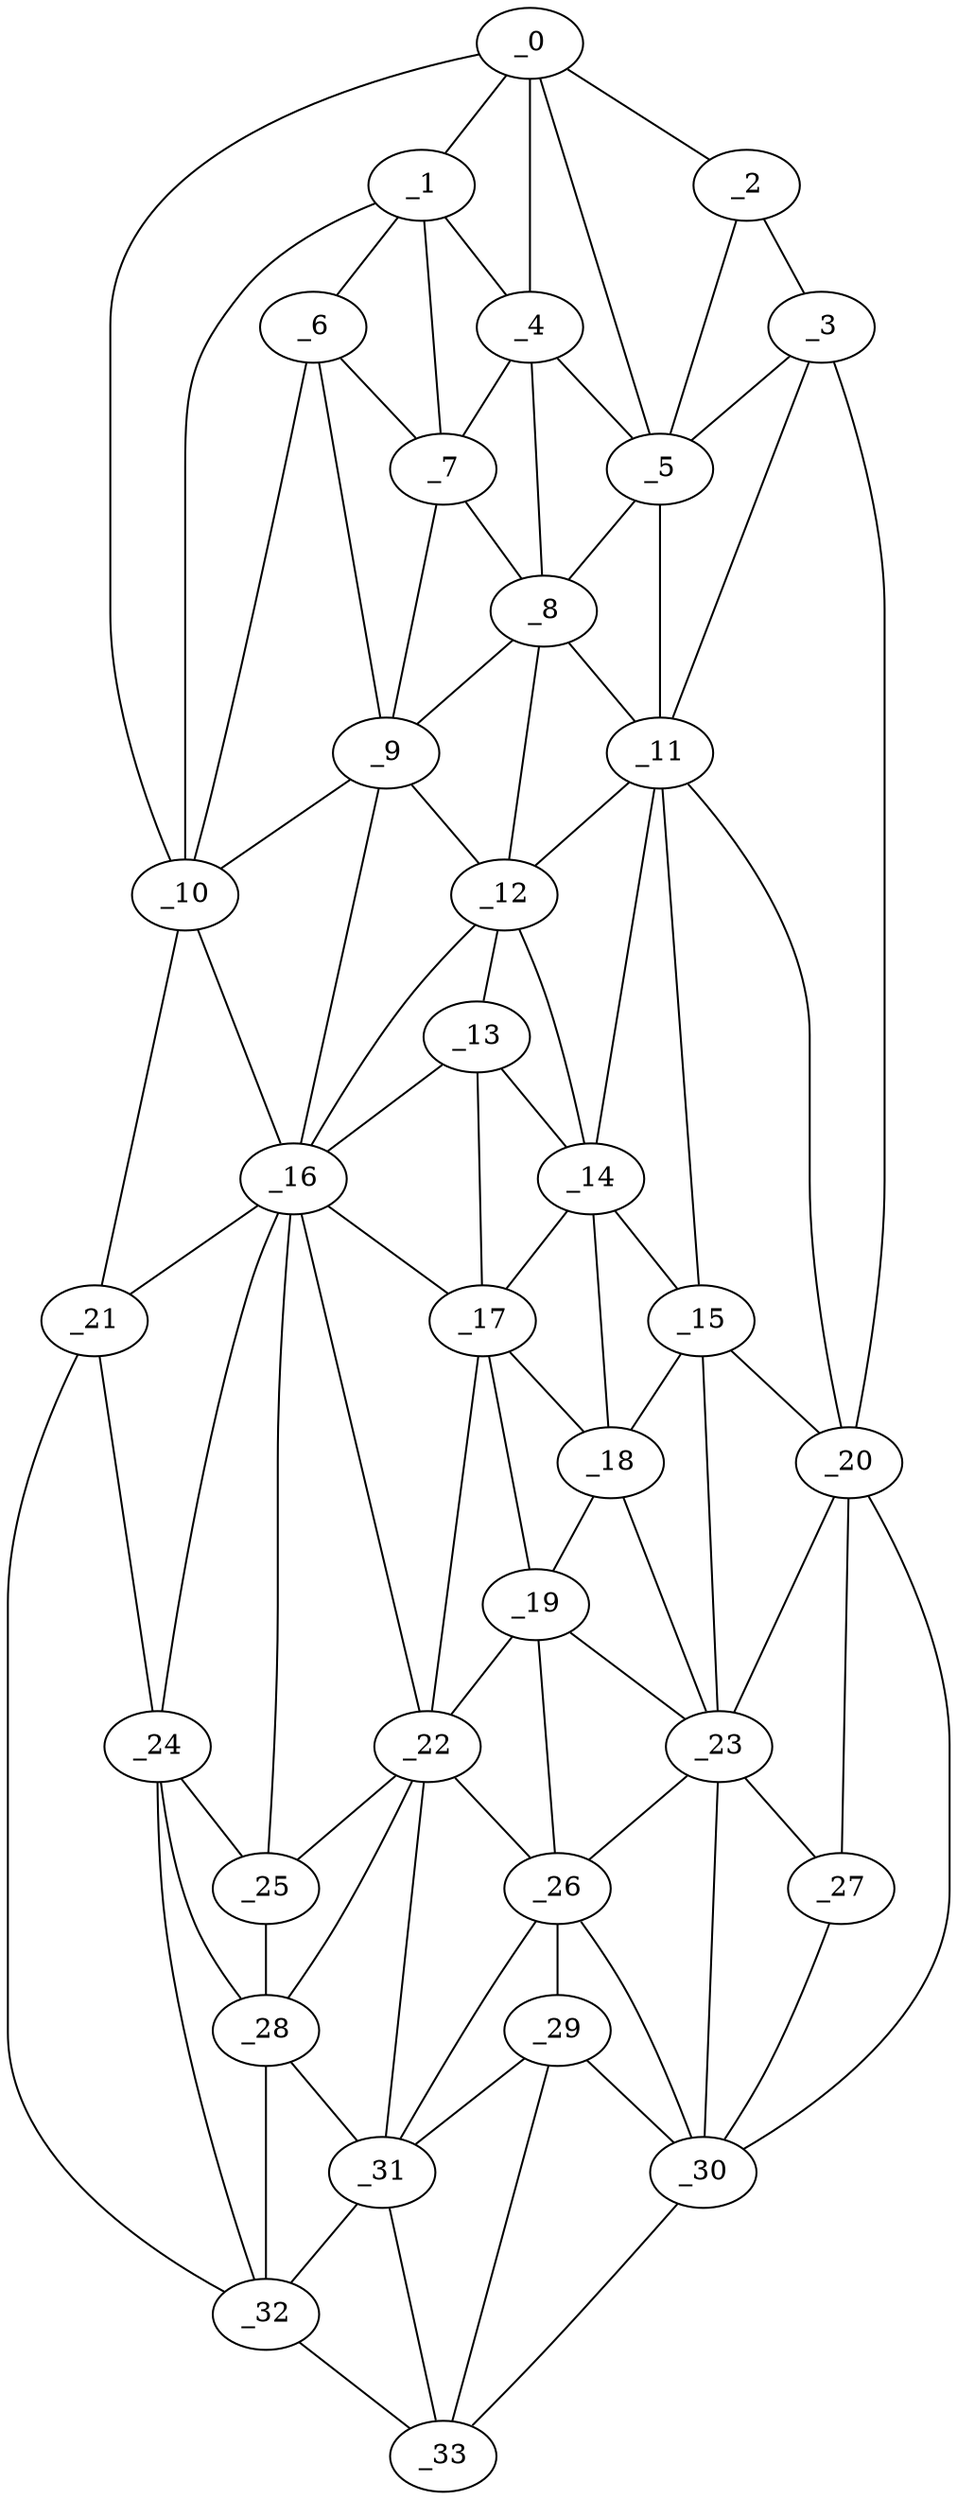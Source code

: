 graph "obj30__5.gxl" {
	_0	 [x=30,
		y=82];
	_1	 [x=34,
		y=69];
	_0 -- _1	 [valence=1];
	_2	 [x=34,
		y=90];
	_0 -- _2	 [valence=1];
	_4	 [x=37,
		y=79];
	_0 -- _4	 [valence=1];
	_5	 [x=38,
		y=83];
	_0 -- _5	 [valence=1];
	_10	 [x=51,
		y=6];
	_0 -- _10	 [valence=1];
	_1 -- _4	 [valence=2];
	_6	 [x=39,
		y=65];
	_1 -- _6	 [valence=2];
	_7	 [x=41,
		y=69];
	_1 -- _7	 [valence=2];
	_1 -- _10	 [valence=2];
	_3	 [x=36,
		y=94];
	_2 -- _3	 [valence=1];
	_2 -- _5	 [valence=2];
	_3 -- _5	 [valence=2];
	_11	 [x=52,
		y=87];
	_3 -- _11	 [valence=2];
	_20	 [x=83,
		y=112];
	_3 -- _20	 [valence=1];
	_4 -- _5	 [valence=2];
	_4 -- _7	 [valence=1];
	_8	 [x=44,
		y=76];
	_4 -- _8	 [valence=1];
	_5 -- _8	 [valence=2];
	_5 -- _11	 [valence=1];
	_6 -- _7	 [valence=2];
	_9	 [x=48,
		y=66];
	_6 -- _9	 [valence=2];
	_6 -- _10	 [valence=2];
	_7 -- _8	 [valence=2];
	_7 -- _9	 [valence=2];
	_8 -- _9	 [valence=2];
	_8 -- _11	 [valence=2];
	_12	 [x=55,
		y=72];
	_8 -- _12	 [valence=1];
	_9 -- _10	 [valence=1];
	_9 -- _12	 [valence=2];
	_16	 [x=76,
		y=58];
	_9 -- _16	 [valence=1];
	_10 -- _16	 [valence=2];
	_21	 [x=84,
		y=7];
	_10 -- _21	 [valence=1];
	_11 -- _12	 [valence=2];
	_14	 [x=65,
		y=83];
	_11 -- _14	 [valence=2];
	_15	 [x=69,
		y=90];
	_11 -- _15	 [valence=2];
	_11 -- _20	 [valence=2];
	_13	 [x=65,
		y=75];
	_12 -- _13	 [valence=2];
	_12 -- _14	 [valence=1];
	_12 -- _16	 [valence=2];
	_13 -- _14	 [valence=1];
	_13 -- _16	 [valence=1];
	_17	 [x=76,
		y=75];
	_13 -- _17	 [valence=2];
	_14 -- _15	 [valence=2];
	_14 -- _17	 [valence=2];
	_18	 [x=77,
		y=81];
	_14 -- _18	 [valence=2];
	_15 -- _18	 [valence=1];
	_15 -- _20	 [valence=2];
	_23	 [x=86,
		y=91];
	_15 -- _23	 [valence=2];
	_16 -- _17	 [valence=1];
	_16 -- _21	 [valence=2];
	_22	 [x=86,
		y=73];
	_16 -- _22	 [valence=2];
	_24	 [x=91,
		y=48];
	_16 -- _24	 [valence=1];
	_25	 [x=91,
		y=65];
	_16 -- _25	 [valence=1];
	_17 -- _18	 [valence=2];
	_19	 [x=81,
		y=78];
	_17 -- _19	 [valence=1];
	_17 -- _22	 [valence=2];
	_18 -- _19	 [valence=2];
	_18 -- _23	 [valence=2];
	_19 -- _22	 [valence=2];
	_19 -- _23	 [valence=1];
	_26	 [x=96,
		y=83];
	_19 -- _26	 [valence=1];
	_20 -- _23	 [valence=2];
	_27	 [x=96,
		y=100];
	_20 -- _27	 [valence=1];
	_30	 [x=102,
		y=95];
	_20 -- _30	 [valence=1];
	_21 -- _24	 [valence=2];
	_32	 [x=106,
		y=70];
	_21 -- _32	 [valence=1];
	_22 -- _25	 [valence=1];
	_22 -- _26	 [valence=2];
	_28	 [x=99,
		y=65];
	_22 -- _28	 [valence=2];
	_31	 [x=104,
		y=76];
	_22 -- _31	 [valence=2];
	_23 -- _26	 [valence=2];
	_23 -- _27	 [valence=2];
	_23 -- _30	 [valence=2];
	_24 -- _25	 [valence=2];
	_24 -- _28	 [valence=2];
	_24 -- _32	 [valence=2];
	_25 -- _28	 [valence=2];
	_29	 [x=102,
		y=87];
	_26 -- _29	 [valence=1];
	_26 -- _30	 [valence=2];
	_26 -- _31	 [valence=2];
	_27 -- _30	 [valence=2];
	_28 -- _31	 [valence=2];
	_28 -- _32	 [valence=1];
	_29 -- _30	 [valence=2];
	_29 -- _31	 [valence=1];
	_33	 [x=107,
		y=86];
	_29 -- _33	 [valence=2];
	_30 -- _33	 [valence=1];
	_31 -- _32	 [valence=2];
	_31 -- _33	 [valence=1];
	_32 -- _33	 [valence=1];
}
